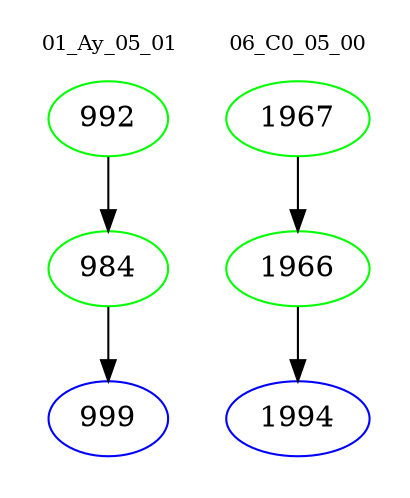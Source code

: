 digraph{
subgraph cluster_0 {
color = white
label = "01_Ay_05_01";
fontsize=10;
T0_992 [label="992", color="green"]
T0_992 -> T0_984 [color="black"]
T0_984 [label="984", color="green"]
T0_984 -> T0_999 [color="black"]
T0_999 [label="999", color="blue"]
}
subgraph cluster_1 {
color = white
label = "06_C0_05_00";
fontsize=10;
T1_1967 [label="1967", color="green"]
T1_1967 -> T1_1966 [color="black"]
T1_1966 [label="1966", color="green"]
T1_1966 -> T1_1994 [color="black"]
T1_1994 [label="1994", color="blue"]
}
}
